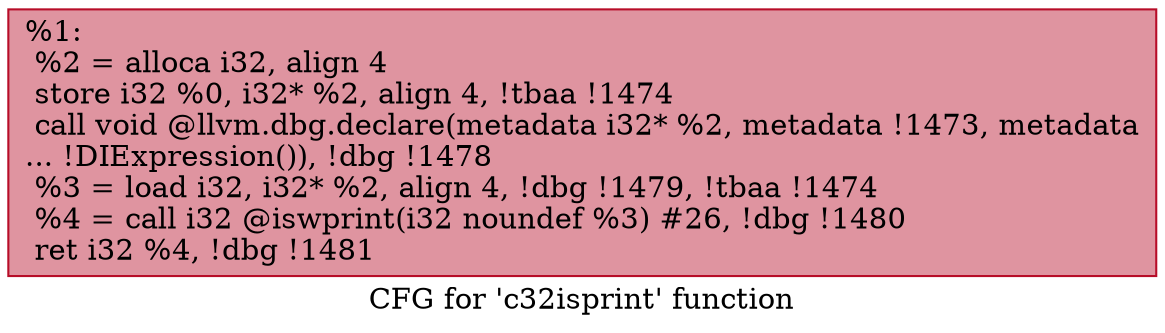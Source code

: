 digraph "CFG for 'c32isprint' function" {
	label="CFG for 'c32isprint' function";

	Node0x1203200 [shape=record,color="#b70d28ff", style=filled, fillcolor="#b70d2870",label="{%1:\l  %2 = alloca i32, align 4\l  store i32 %0, i32* %2, align 4, !tbaa !1474\l  call void @llvm.dbg.declare(metadata i32* %2, metadata !1473, metadata\l... !DIExpression()), !dbg !1478\l  %3 = load i32, i32* %2, align 4, !dbg !1479, !tbaa !1474\l  %4 = call i32 @iswprint(i32 noundef %3) #26, !dbg !1480\l  ret i32 %4, !dbg !1481\l}"];
}
